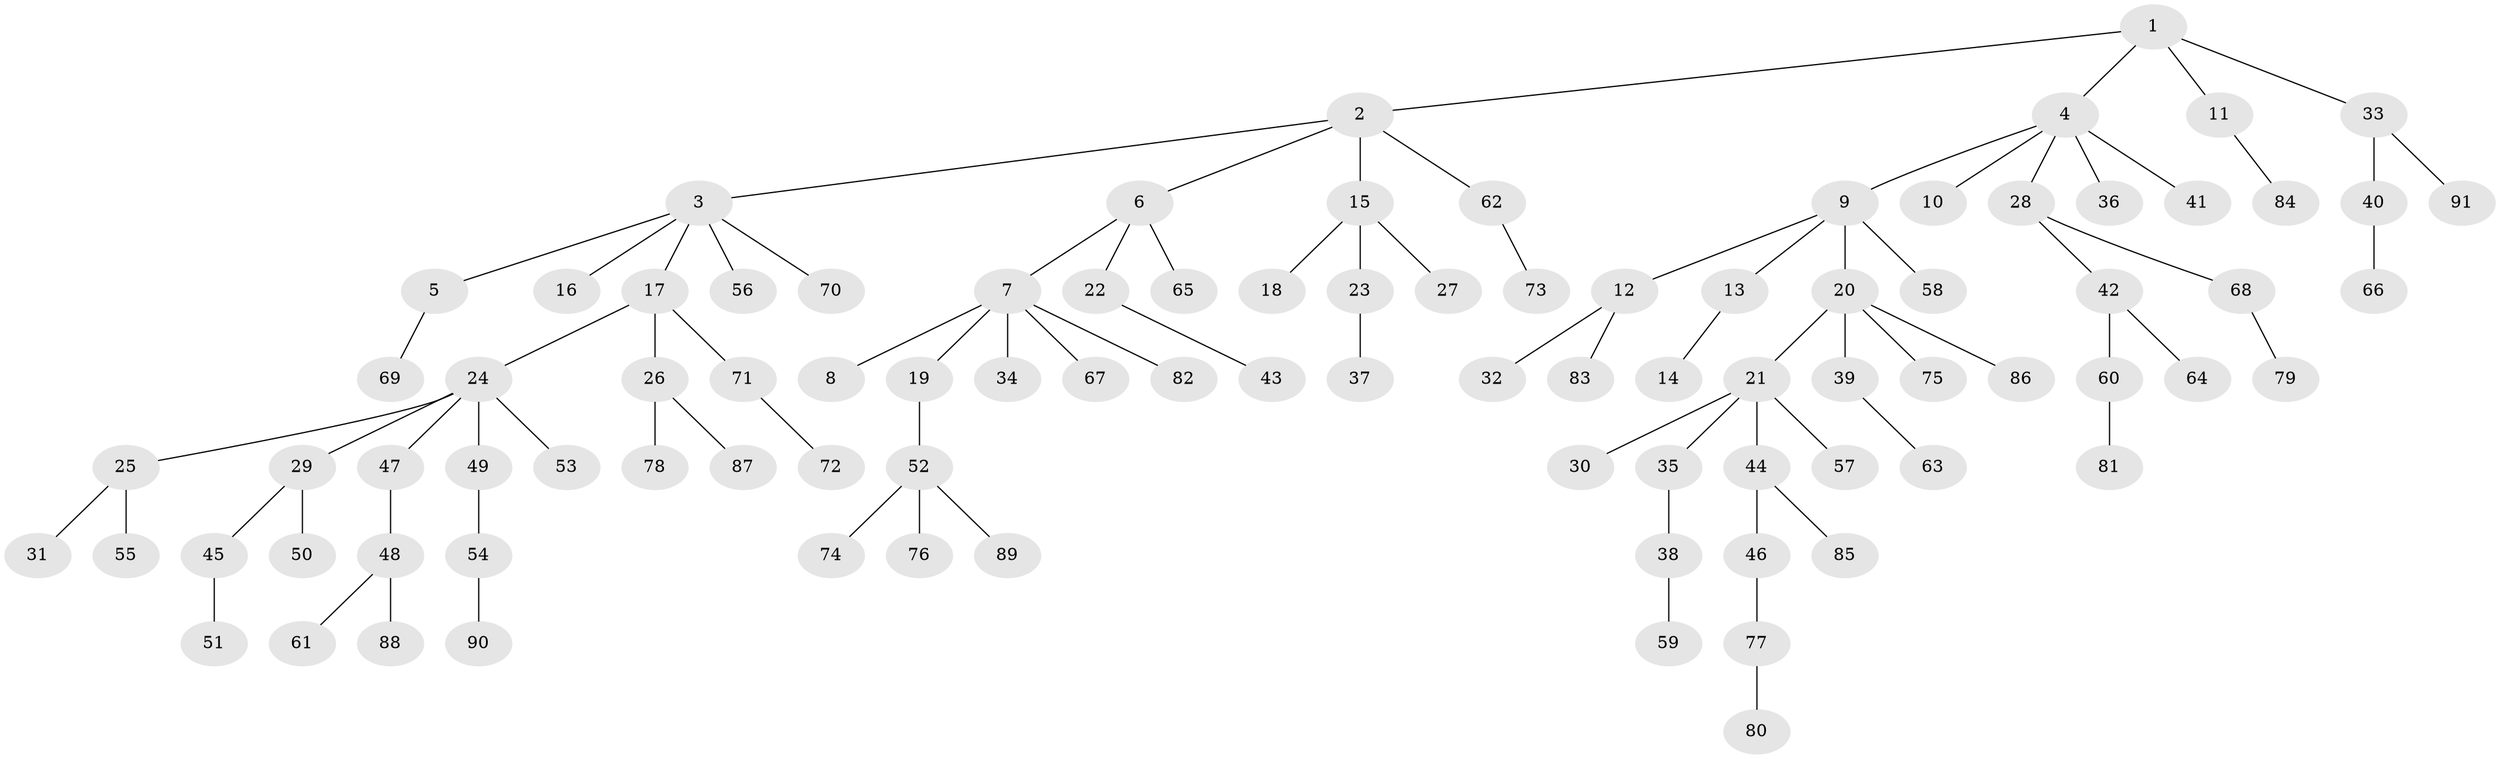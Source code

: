 // coarse degree distribution, {8: 0.015873015873015872, 5: 0.07936507936507936, 1: 0.6507936507936508, 4: 0.06349206349206349, 2: 0.09523809523809523, 3: 0.07936507936507936, 7: 0.015873015873015872}
// Generated by graph-tools (version 1.1) at 2025/42/03/06/25 10:42:02]
// undirected, 91 vertices, 90 edges
graph export_dot {
graph [start="1"]
  node [color=gray90,style=filled];
  1;
  2;
  3;
  4;
  5;
  6;
  7;
  8;
  9;
  10;
  11;
  12;
  13;
  14;
  15;
  16;
  17;
  18;
  19;
  20;
  21;
  22;
  23;
  24;
  25;
  26;
  27;
  28;
  29;
  30;
  31;
  32;
  33;
  34;
  35;
  36;
  37;
  38;
  39;
  40;
  41;
  42;
  43;
  44;
  45;
  46;
  47;
  48;
  49;
  50;
  51;
  52;
  53;
  54;
  55;
  56;
  57;
  58;
  59;
  60;
  61;
  62;
  63;
  64;
  65;
  66;
  67;
  68;
  69;
  70;
  71;
  72;
  73;
  74;
  75;
  76;
  77;
  78;
  79;
  80;
  81;
  82;
  83;
  84;
  85;
  86;
  87;
  88;
  89;
  90;
  91;
  1 -- 2;
  1 -- 4;
  1 -- 11;
  1 -- 33;
  2 -- 3;
  2 -- 6;
  2 -- 15;
  2 -- 62;
  3 -- 5;
  3 -- 16;
  3 -- 17;
  3 -- 56;
  3 -- 70;
  4 -- 9;
  4 -- 10;
  4 -- 28;
  4 -- 36;
  4 -- 41;
  5 -- 69;
  6 -- 7;
  6 -- 22;
  6 -- 65;
  7 -- 8;
  7 -- 19;
  7 -- 34;
  7 -- 67;
  7 -- 82;
  9 -- 12;
  9 -- 13;
  9 -- 20;
  9 -- 58;
  11 -- 84;
  12 -- 32;
  12 -- 83;
  13 -- 14;
  15 -- 18;
  15 -- 23;
  15 -- 27;
  17 -- 24;
  17 -- 26;
  17 -- 71;
  19 -- 52;
  20 -- 21;
  20 -- 39;
  20 -- 75;
  20 -- 86;
  21 -- 30;
  21 -- 35;
  21 -- 44;
  21 -- 57;
  22 -- 43;
  23 -- 37;
  24 -- 25;
  24 -- 29;
  24 -- 47;
  24 -- 49;
  24 -- 53;
  25 -- 31;
  25 -- 55;
  26 -- 78;
  26 -- 87;
  28 -- 42;
  28 -- 68;
  29 -- 45;
  29 -- 50;
  33 -- 40;
  33 -- 91;
  35 -- 38;
  38 -- 59;
  39 -- 63;
  40 -- 66;
  42 -- 60;
  42 -- 64;
  44 -- 46;
  44 -- 85;
  45 -- 51;
  46 -- 77;
  47 -- 48;
  48 -- 61;
  48 -- 88;
  49 -- 54;
  52 -- 74;
  52 -- 76;
  52 -- 89;
  54 -- 90;
  60 -- 81;
  62 -- 73;
  68 -- 79;
  71 -- 72;
  77 -- 80;
}
